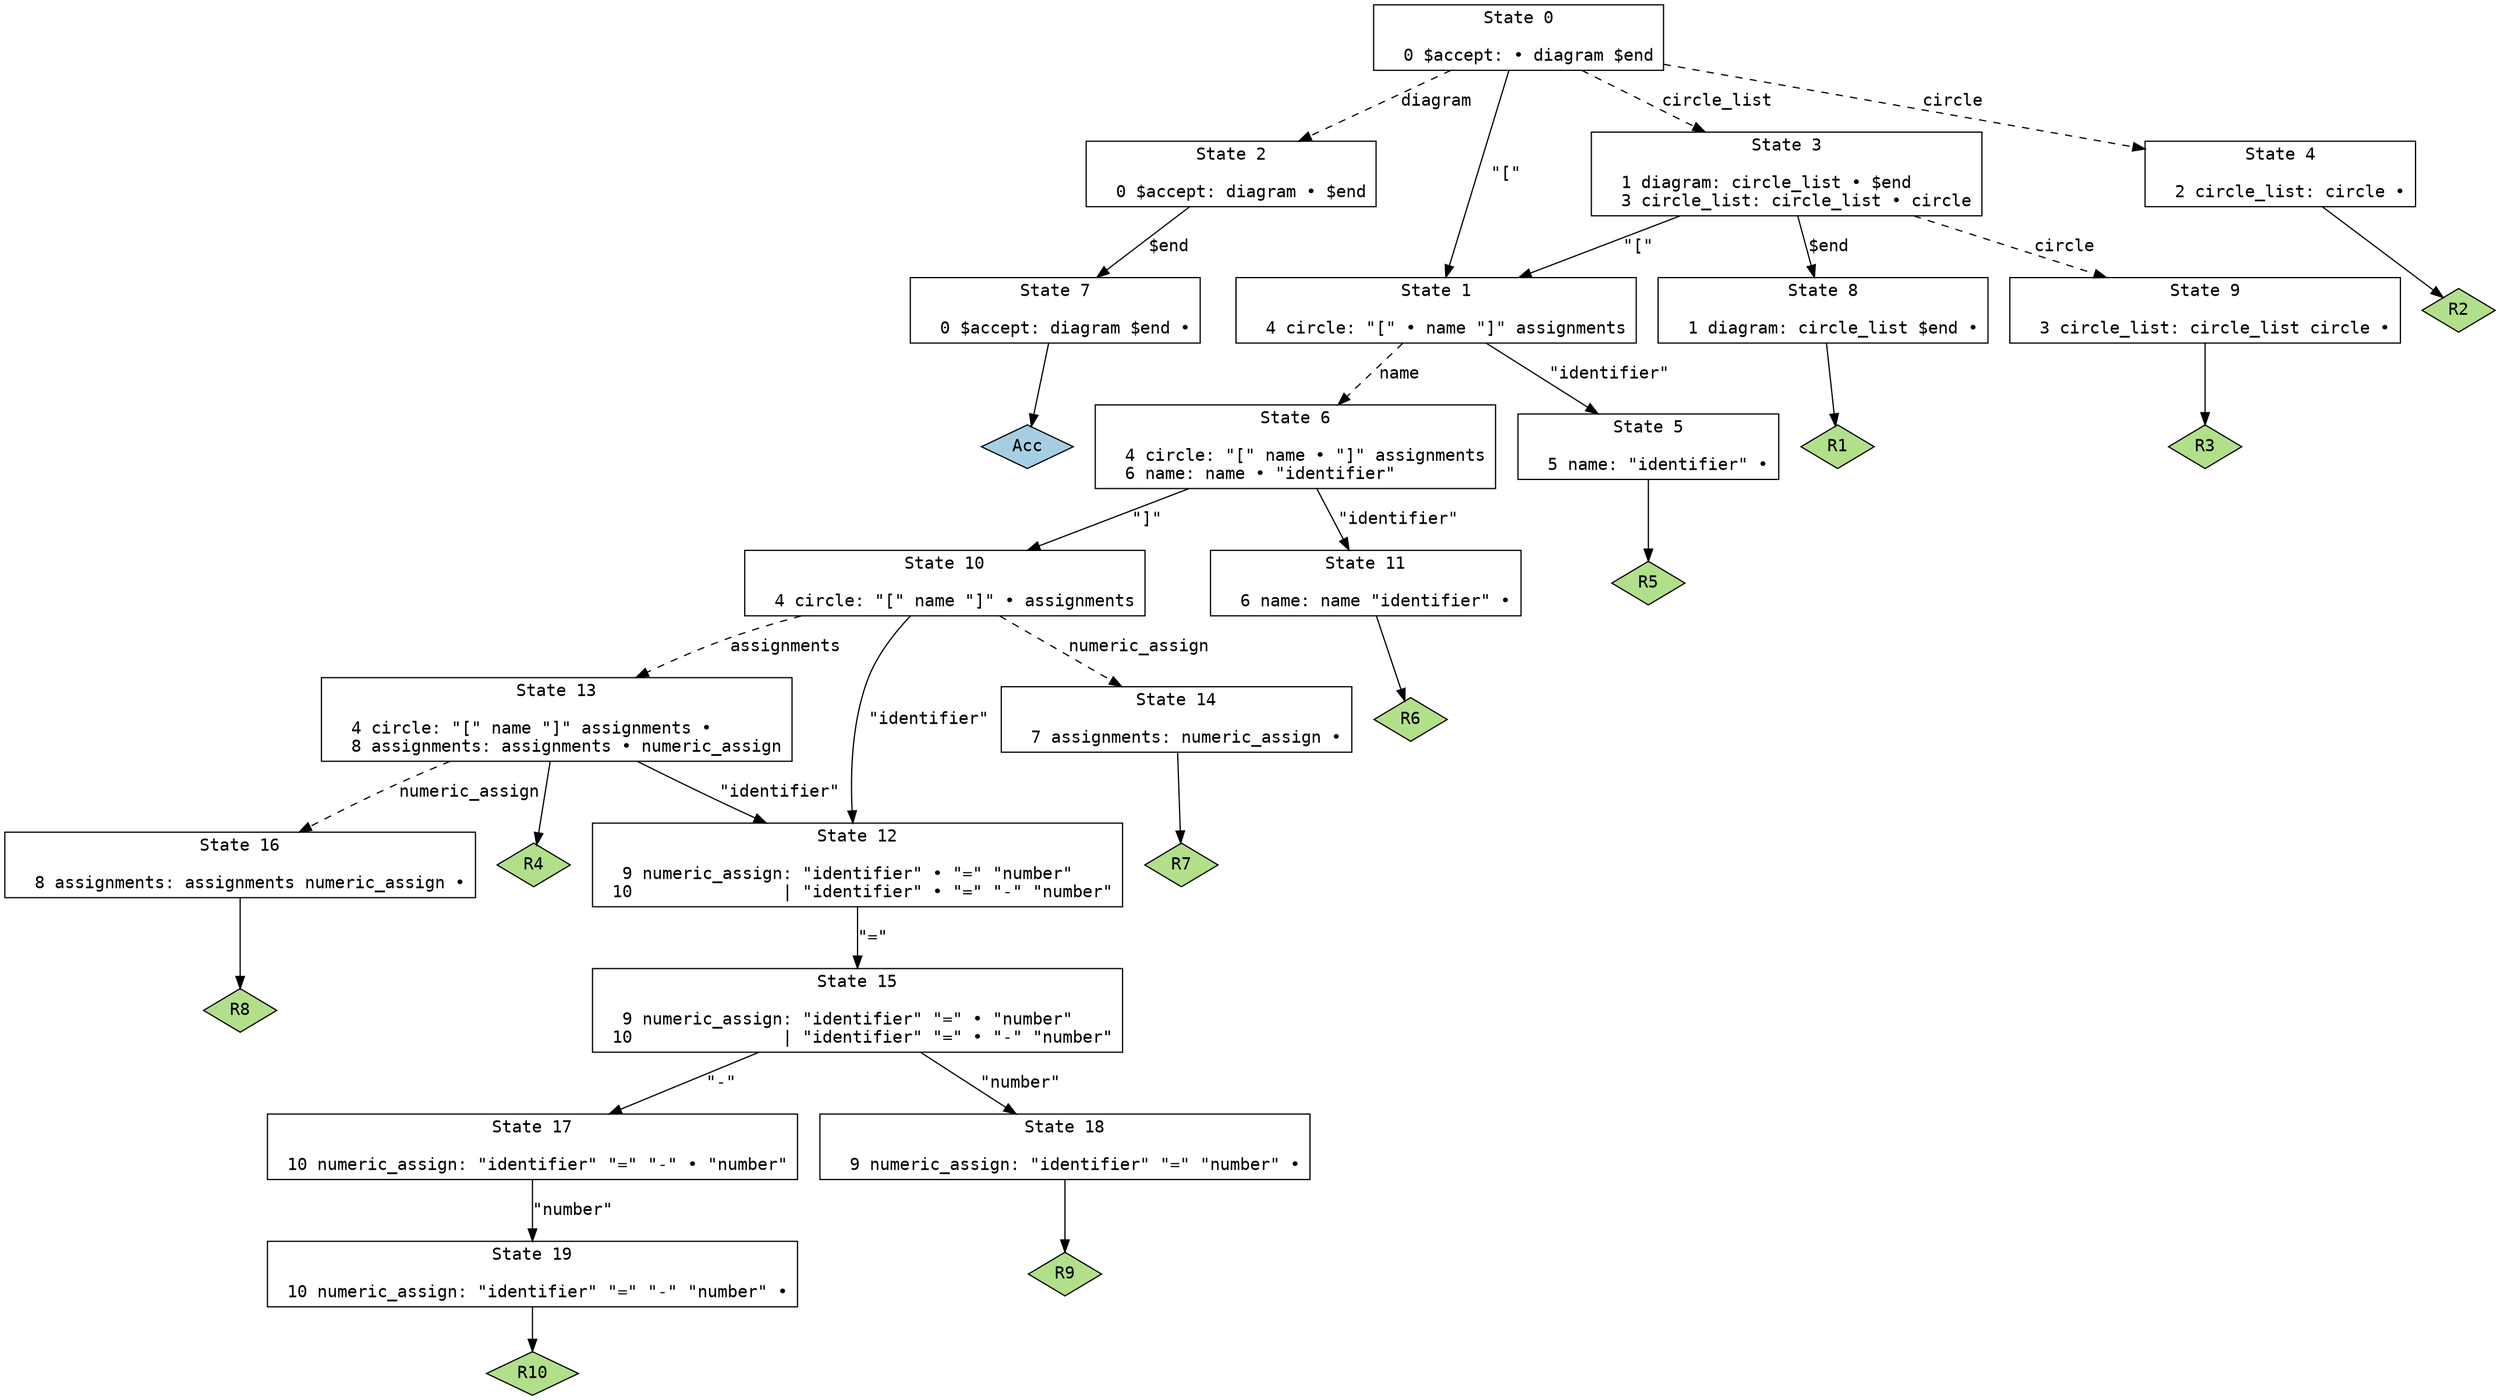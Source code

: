 // Generated by GNU Bison 3.8.2.
// Report bugs to <bug-bison@gnu.org>.
// Home page: <https://www.gnu.org/software/bison/>.

digraph "parser.yy"
{
  node [fontname = courier, shape = box, colorscheme = paired6]
  edge [fontname = courier]

  0 [label="State 0\n\l  0 $accept: • diagram $end\l"]
  0 -> 1 [style=solid label="\"[\""]
  0 -> 2 [style=dashed label="diagram"]
  0 -> 3 [style=dashed label="circle_list"]
  0 -> 4 [style=dashed label="circle"]
  1 [label="State 1\n\l  4 circle: \"[\" • name \"]\" assignments\l"]
  1 -> 5 [style=solid label="\"identifier\""]
  1 -> 6 [style=dashed label="name"]
  2 [label="State 2\n\l  0 $accept: diagram • $end\l"]
  2 -> 7 [style=solid label="$end"]
  3 [label="State 3\n\l  1 diagram: circle_list • $end\l  3 circle_list: circle_list • circle\l"]
  3 -> 8 [style=solid label="$end"]
  3 -> 1 [style=solid label="\"[\""]
  3 -> 9 [style=dashed label="circle"]
  4 [label="State 4\n\l  2 circle_list: circle •\l"]
  4 -> "4R2" [style=solid]
 "4R2" [label="R2", fillcolor=3, shape=diamond, style=filled]
  5 [label="State 5\n\l  5 name: \"identifier\" •\l"]
  5 -> "5R5" [style=solid]
 "5R5" [label="R5", fillcolor=3, shape=diamond, style=filled]
  6 [label="State 6\n\l  4 circle: \"[\" name • \"]\" assignments\l  6 name: name • \"identifier\"\l"]
  6 -> 10 [style=solid label="\"]\""]
  6 -> 11 [style=solid label="\"identifier\""]
  7 [label="State 7\n\l  0 $accept: diagram $end •\l"]
  7 -> "7R0" [style=solid]
 "7R0" [label="Acc", fillcolor=1, shape=diamond, style=filled]
  8 [label="State 8\n\l  1 diagram: circle_list $end •\l"]
  8 -> "8R1" [style=solid]
 "8R1" [label="R1", fillcolor=3, shape=diamond, style=filled]
  9 [label="State 9\n\l  3 circle_list: circle_list circle •\l"]
  9 -> "9R3" [style=solid]
 "9R3" [label="R3", fillcolor=3, shape=diamond, style=filled]
  10 [label="State 10\n\l  4 circle: \"[\" name \"]\" • assignments\l"]
  10 -> 12 [style=solid label="\"identifier\""]
  10 -> 13 [style=dashed label="assignments"]
  10 -> 14 [style=dashed label="numeric_assign"]
  11 [label="State 11\n\l  6 name: name \"identifier\" •\l"]
  11 -> "11R6" [style=solid]
 "11R6" [label="R6", fillcolor=3, shape=diamond, style=filled]
  12 [label="State 12\n\l  9 numeric_assign: \"identifier\" • \"=\" \"number\"\l 10               | \"identifier\" • \"=\" \"-\" \"number\"\l"]
  12 -> 15 [style=solid label="\"=\""]
  13 [label="State 13\n\l  4 circle: \"[\" name \"]\" assignments •\l  8 assignments: assignments • numeric_assign\l"]
  13 -> 12 [style=solid label="\"identifier\""]
  13 -> 16 [style=dashed label="numeric_assign"]
  13 -> "13R4" [style=solid]
 "13R4" [label="R4", fillcolor=3, shape=diamond, style=filled]
  14 [label="State 14\n\l  7 assignments: numeric_assign •\l"]
  14 -> "14R7" [style=solid]
 "14R7" [label="R7", fillcolor=3, shape=diamond, style=filled]
  15 [label="State 15\n\l  9 numeric_assign: \"identifier\" \"=\" • \"number\"\l 10               | \"identifier\" \"=\" • \"-\" \"number\"\l"]
  15 -> 17 [style=solid label="\"-\""]
  15 -> 18 [style=solid label="\"number\""]
  16 [label="State 16\n\l  8 assignments: assignments numeric_assign •\l"]
  16 -> "16R8" [style=solid]
 "16R8" [label="R8", fillcolor=3, shape=diamond, style=filled]
  17 [label="State 17\n\l 10 numeric_assign: \"identifier\" \"=\" \"-\" • \"number\"\l"]
  17 -> 19 [style=solid label="\"number\""]
  18 [label="State 18\n\l  9 numeric_assign: \"identifier\" \"=\" \"number\" •\l"]
  18 -> "18R9" [style=solid]
 "18R9" [label="R9", fillcolor=3, shape=diamond, style=filled]
  19 [label="State 19\n\l 10 numeric_assign: \"identifier\" \"=\" \"-\" \"number\" •\l"]
  19 -> "19R10" [style=solid]
 "19R10" [label="R10", fillcolor=3, shape=diamond, style=filled]
}
